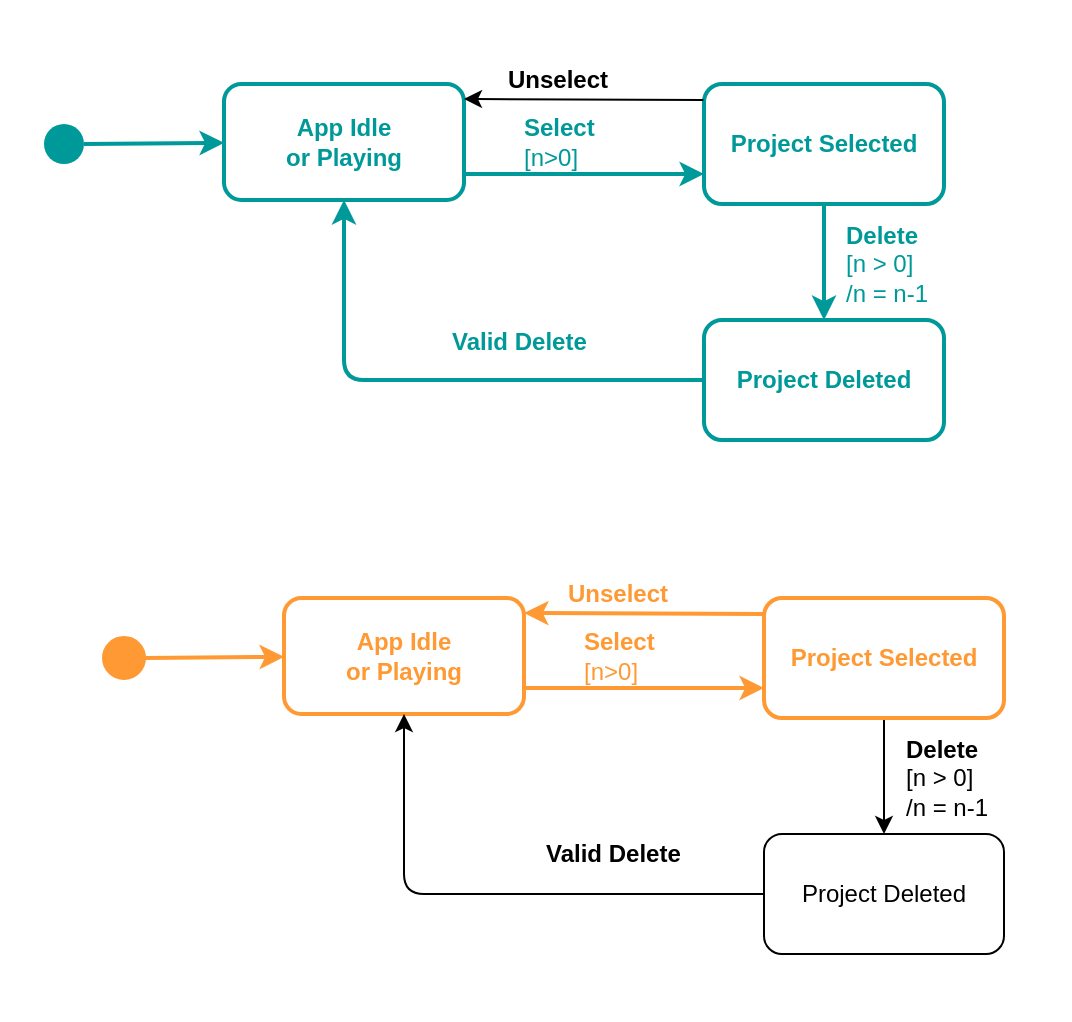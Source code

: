 <mxfile>
    <diagram id="VLzSiQ1vwkfL7_Nn3BTM" name="Page-1">
        <mxGraphModel dx="298" dy="1342" grid="0" gridSize="10" guides="1" tooltips="1" connect="1" arrows="1" fold="1" page="1" pageScale="1" pageWidth="850" pageHeight="1100" math="0" shadow="0">
            <root>
                <mxCell id="0"/>
                <mxCell id="1" parent="0"/>
                <mxCell id="63" value="" style="rounded=0;whiteSpace=wrap;html=1;fillColor=#FFFFFF;strokeColor=none;strokeWidth=0;" parent="1" vertex="1">
                    <mxGeometry x="98" y="-530" width="535" height="510" as="geometry"/>
                </mxCell>
                <mxCell id="49" style="edgeStyle=none;html=1;entryX=0;entryY=0.75;entryDx=0;entryDy=0;strokeColor=#009999;strokeWidth=2;" parent="1" target="61" edge="1">
                    <mxGeometry relative="1" as="geometry">
                        <mxPoint x="330" y="-443" as="sourcePoint"/>
                        <mxPoint x="457.5" y="-446" as="targetPoint"/>
                    </mxGeometry>
                </mxCell>
                <mxCell id="50" value="&lt;b&gt;&lt;font color=&quot;#009999&quot;&gt;App Idle&lt;br&gt;or Playing&lt;/font&gt;&lt;/b&gt;" style="rounded=1;whiteSpace=wrap;html=1;fillColor=none;strokeColor=#009999;fontColor=#000000;strokeWidth=2;" parent="1" vertex="1">
                    <mxGeometry x="210" y="-488" width="120" height="58" as="geometry"/>
                </mxCell>
                <mxCell id="51" style="edgeStyle=none;html=1;fontSize=12;strokeColor=#009999;strokeWidth=2;" parent="1" source="52" target="50" edge="1">
                    <mxGeometry relative="1" as="geometry">
                        <mxPoint x="260" y="-458.0" as="targetPoint"/>
                    </mxGeometry>
                </mxCell>
                <mxCell id="52" value="" style="ellipse;fillColor=#009999;strokeColor=none;strokeWidth=2;" parent="1" vertex="1">
                    <mxGeometry x="120" y="-468" width="20" height="20" as="geometry"/>
                </mxCell>
                <mxCell id="53" style="edgeStyle=none;html=1;entryX=0.5;entryY=1;entryDx=0;entryDy=0;exitX=0;exitY=0.5;exitDx=0;exitDy=0;strokeColor=#009999;strokeWidth=2;" parent="1" source="55" target="50" edge="1">
                    <mxGeometry relative="1" as="geometry">
                        <Array as="points">
                            <mxPoint x="270" y="-340"/>
                        </Array>
                        <mxPoint x="470" y="-348" as="sourcePoint"/>
                    </mxGeometry>
                </mxCell>
                <mxCell id="54" style="edgeStyle=none;html=1;strokeColor=#009999;fontColor=#009999;strokeWidth=2;" parent="1" source="61" target="55" edge="1">
                    <mxGeometry relative="1" as="geometry"/>
                </mxCell>
                <mxCell id="55" value="&lt;b&gt;&lt;font color=&quot;#009999&quot;&gt;Project Deleted&lt;/font&gt;&lt;/b&gt;" style="rounded=1;whiteSpace=wrap;html=1;fillColor=none;strokeColor=#009999;fontColor=#000000;strokeWidth=2;" parent="1" vertex="1">
                    <mxGeometry x="450" y="-370" width="120" height="60" as="geometry"/>
                </mxCell>
                <mxCell id="57" value="&lt;div&gt;&lt;b&gt;Delete&lt;/b&gt;&lt;/div&gt;&lt;div&gt;[n &amp;gt; 0]&lt;/div&gt;&lt;div&gt;&lt;span&gt;/n = n-1&lt;/span&gt;&lt;/div&gt;" style="text;html=1;strokeColor=none;fillColor=none;align=left;verticalAlign=middle;whiteSpace=wrap;rounded=0;fontSize=12;fontColor=#009999;" parent="1" vertex="1">
                    <mxGeometry x="519" y="-413" width="50" height="30" as="geometry"/>
                </mxCell>
                <mxCell id="58" value="&lt;b&gt;Unselect&lt;/b&gt;" style="text;html=1;strokeColor=none;fillColor=none;align=left;verticalAlign=middle;whiteSpace=wrap;rounded=0;fontSize=12;fontColor=#000000;" parent="1" vertex="1">
                    <mxGeometry x="350" y="-505" width="50" height="30" as="geometry"/>
                </mxCell>
                <mxCell id="59" value="&lt;b&gt;&lt;font color=&quot;#009999&quot;&gt;Valid Delete&lt;/font&gt;&lt;/b&gt;" style="text;html=1;strokeColor=none;fillColor=none;align=left;verticalAlign=middle;whiteSpace=wrap;rounded=0;fontSize=12;fontColor=#000000;" parent="1" vertex="1">
                    <mxGeometry x="322" y="-374" width="70" height="30" as="geometry"/>
                </mxCell>
                <mxCell id="60" value="&lt;b&gt;Select&lt;/b&gt;&lt;br&gt;[n&amp;gt;0]" style="text;html=1;strokeColor=none;fillColor=none;align=left;verticalAlign=middle;whiteSpace=wrap;rounded=0;fontSize=12;fontColor=#009999;strokeWidth=2;" parent="1" vertex="1">
                    <mxGeometry x="357.5" y="-474" width="42.5" height="30" as="geometry"/>
                </mxCell>
                <mxCell id="61" value="&lt;b&gt;&lt;font color=&quot;#009999&quot;&gt;Project Selected&lt;/font&gt;&lt;/b&gt;" style="rounded=1;whiteSpace=wrap;html=1;fontSize=12;fillColor=none;strokeColor=#009999;fontColor=#000000;strokeWidth=2;" parent="1" vertex="1">
                    <mxGeometry x="450" y="-488" width="120" height="60" as="geometry"/>
                </mxCell>
                <mxCell id="62" style="edgeStyle=none;html=1;entryX=1;entryY=0.25;entryDx=0;entryDy=0;exitX=-0.002;exitY=0.134;exitDx=0;exitDy=0;exitPerimeter=0;strokeColor=#000000;" parent="1" source="61" edge="1">
                    <mxGeometry relative="1" as="geometry">
                        <mxPoint x="470" y="-480" as="sourcePoint"/>
                        <mxPoint x="330" y="-480.5" as="targetPoint"/>
                    </mxGeometry>
                </mxCell>
                <mxCell id="64" style="edgeStyle=none;html=1;entryX=0;entryY=0.75;entryDx=0;entryDy=0;strokeColor=#FF9933;strokeWidth=2;" parent="1" target="76" edge="1">
                    <mxGeometry relative="1" as="geometry">
                        <mxPoint x="360" y="-186" as="sourcePoint"/>
                        <mxPoint x="487.5" y="-189" as="targetPoint"/>
                    </mxGeometry>
                </mxCell>
                <mxCell id="65" value="&lt;font color=&quot;#ff9933&quot;&gt;&lt;b&gt;App Idle&lt;br&gt;or Playing&lt;/b&gt;&lt;/font&gt;" style="rounded=1;whiteSpace=wrap;html=1;fillColor=none;strokeColor=#FF9933;fontColor=#000000;strokeWidth=2;" parent="1" vertex="1">
                    <mxGeometry x="240" y="-231" width="120" height="58" as="geometry"/>
                </mxCell>
                <mxCell id="66" style="edgeStyle=none;html=1;fontSize=12;strokeColor=#FF9933;strokeWidth=2;" parent="1" source="67" target="65" edge="1">
                    <mxGeometry relative="1" as="geometry">
                        <mxPoint x="290" y="-201.0" as="targetPoint"/>
                    </mxGeometry>
                </mxCell>
                <mxCell id="67" value="" style="ellipse;fillColor=#FF9933;strokeColor=#FF9933;strokeWidth=2;" parent="1" vertex="1">
                    <mxGeometry x="150" y="-211" width="20" height="20" as="geometry"/>
                </mxCell>
                <mxCell id="68" style="edgeStyle=none;html=1;entryX=0.5;entryY=1;entryDx=0;entryDy=0;exitX=0;exitY=0.5;exitDx=0;exitDy=0;strokeColor=#000000;" parent="1" source="70" target="65" edge="1">
                    <mxGeometry relative="1" as="geometry">
                        <Array as="points">
                            <mxPoint x="300" y="-83"/>
                        </Array>
                        <mxPoint x="500" y="-91" as="sourcePoint"/>
                    </mxGeometry>
                </mxCell>
                <mxCell id="69" style="edgeStyle=none;html=1;strokeColor=#000000;" parent="1" source="76" target="70" edge="1">
                    <mxGeometry relative="1" as="geometry"/>
                </mxCell>
                <mxCell id="70" value="Project Deleted" style="rounded=1;whiteSpace=wrap;html=1;fillColor=none;strokeColor=#000000;fontColor=#000000;" parent="1" vertex="1">
                    <mxGeometry x="480" y="-113" width="120" height="60" as="geometry"/>
                </mxCell>
                <mxCell id="72" value="&lt;div&gt;&lt;b&gt;Delete&lt;/b&gt;&lt;/div&gt;&lt;div&gt;[n &amp;gt; 0]&lt;/div&gt;&lt;div&gt;&lt;span&gt;/n = n-1&lt;/span&gt;&lt;/div&gt;" style="text;html=1;strokeColor=none;fillColor=none;align=left;verticalAlign=middle;whiteSpace=wrap;rounded=0;fontSize=12;fontColor=#000000;" parent="1" vertex="1">
                    <mxGeometry x="549" y="-156" width="50" height="30" as="geometry"/>
                </mxCell>
                <mxCell id="73" value="&lt;b&gt;&lt;font color=&quot;#ff9933&quot;&gt;Unselect&lt;/font&gt;&lt;/b&gt;" style="text;html=1;strokeColor=none;fillColor=none;align=left;verticalAlign=middle;whiteSpace=wrap;rounded=0;fontSize=12;fontColor=#000000;" parent="1" vertex="1">
                    <mxGeometry x="380" y="-248" width="50" height="30" as="geometry"/>
                </mxCell>
                <mxCell id="74" value="&lt;b&gt;Valid Delete&lt;/b&gt;" style="text;html=1;strokeColor=none;fillColor=none;align=left;verticalAlign=middle;whiteSpace=wrap;rounded=0;fontSize=12;fontColor=#000000;" parent="1" vertex="1">
                    <mxGeometry x="369" y="-118" width="70" height="30" as="geometry"/>
                </mxCell>
                <mxCell id="75" value="&lt;font color=&quot;#ff9933&quot;&gt;&lt;b&gt;Select&lt;/b&gt;&lt;br&gt;[n&amp;gt;0]&lt;/font&gt;" style="text;html=1;strokeColor=none;fillColor=none;align=left;verticalAlign=middle;whiteSpace=wrap;rounded=0;fontSize=12;fontColor=#000000;" parent="1" vertex="1">
                    <mxGeometry x="387.5" y="-217" width="42.5" height="30" as="geometry"/>
                </mxCell>
                <mxCell id="76" value="&lt;font color=&quot;#ff9933&quot;&gt;&lt;b&gt;Project Selected&lt;/b&gt;&lt;/font&gt;" style="rounded=1;whiteSpace=wrap;html=1;fontSize=12;fillColor=none;strokeColor=#FF9933;fontColor=#000000;strokeWidth=2;" parent="1" vertex="1">
                    <mxGeometry x="480" y="-231" width="120" height="60" as="geometry"/>
                </mxCell>
                <mxCell id="77" style="edgeStyle=none;html=1;entryX=1;entryY=0.25;entryDx=0;entryDy=0;exitX=-0.002;exitY=0.134;exitDx=0;exitDy=0;exitPerimeter=0;strokeColor=#FF9933;strokeWidth=2;" parent="1" source="76" edge="1">
                    <mxGeometry relative="1" as="geometry">
                        <mxPoint x="500" y="-223" as="sourcePoint"/>
                        <mxPoint x="360" y="-223.5" as="targetPoint"/>
                    </mxGeometry>
                </mxCell>
            </root>
        </mxGraphModel>
    </diagram>
</mxfile>